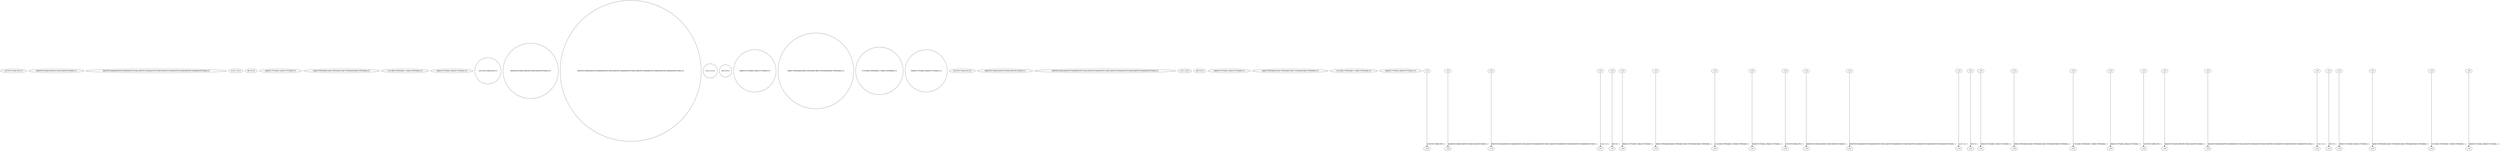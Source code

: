 digraph G {
0[label="A,BCDEFGHIJKLMN,0,0", regular="0"];
1[label="A$$$SPACE$$$B,$$$SPACE$$$C$$$SPACE$$$D,0,0", regular="0"];
2[label="$$$SPACE$$$A$$$SPACE$$$B$$$SPACE$$$,$$$SPACE$$$$$$SPACE$$$C$$$SPACE$$$$$$SPACE$$$D$$$SPACE$$$$$$SPACE$$$,0,0", regular="0"];
3[label="A_B,C_D,0,0", regular="0"];
4[label="A\B,C\D,0,0", regular="0"];
5[label="A$$$QUOTE$$$B,C$$$QUOTE$$$D,0,0", regular="0"];
6[label="A$$$COMMA$$$B,$$$COMMA$$$C$$$COMMA$$$D$$$COMMA$$$,0,0", regular="0"];
7[label="A<B,$$$COMMA$$$C>D$$$COMMA$$$,0,0", regular="0"];
8[label="A$$$QUOTE$$$];,B$$$QUOTE$$$];,0,0", regular="0"];
9[label="A,BCDEFGHIJKLMN,0,0", regular="1"];
10[label="A$$$SPACE$$$B,$$$SPACE$$$C$$$SPACE$$$D,0,0", regular="1"];
11[label="$$$SPACE$$$A$$$SPACE$$$B$$$SPACE$$$,$$$SPACE$$$$$$SPACE$$$C$$$SPACE$$$$$$SPACE$$$D$$$SPACE$$$$$$SPACE$$$,0,0", regular="1"];
12[label="A_B,C_D,0,0", regular="1"];
13[label="A\B,C\D,0,0", regular="1"];
14[label="A$$$QUOTE$$$B,C$$$QUOTE$$$D,0,0", regular="1"];
15[label="A$$$COMMA$$$B,$$$COMMA$$$C$$$COMMA$$$D$$$COMMA$$$,0,0", regular="1"];
16[label="A<B,$$$COMMA$$$C>D$$$COMMA$$$,0,0", regular="1"];
17[label="A$$$QUOTE$$$];,B$$$QUOTE$$$];,0,0", regular="1"];
18[label="A,BCDEFGHIJKLMN,0,0", regular="0"];
19[label="A$$$SPACE$$$B,$$$SPACE$$$C$$$SPACE$$$D,0,0", regular="0"];
20[label="$$$SPACE$$$A$$$SPACE$$$B$$$SPACE$$$,$$$SPACE$$$$$$SPACE$$$C$$$SPACE$$$$$$SPACE$$$D$$$SPACE$$$$$$SPACE$$$,0,0", regular="0"];
21[label="A_B,C_D,0,0", regular="0"];
22[label="A\B,C\D,0,0", regular="0"];
23[label="A$$$QUOTE$$$B,C$$$QUOTE$$$D,0,0", regular="0"];
24[label="A$$$COMMA$$$B,$$$COMMA$$$C$$$COMMA$$$D$$$COMMA$$$,0,0", regular="0"];
25[label="A<B,$$$COMMA$$$C>D$$$COMMA$$$,0,0", regular="0"];
26[label="A$$$QUOTE$$$];,B$$$QUOTE$$$];,0,0", regular="0"];
27[label=",,0,0", regular="0"];
28[label=",,0,0", regular="0"];
29[label=",,0,0", regular="0"];
30[label=",,0,0", regular="0"];
31[label=",,0,0", regular="0"];
32[label=",,0,0", regular="0"];
33[label=",,0,0", regular="0"];
34[label=",,0,0", regular="0"];
35[label=",,0,0", regular="0"];
36[label=",,0,0", regular="0"];
37[label=",,0,0", regular="0"];
38[label=",,0,0", regular="0"];
39[label=",,0,0", regular="0"];
40[label=",,0,0", regular="0"];
41[label=",,0,0", regular="0"];
42[label=",,0,0", regular="0"];
43[label=",,0,0", regular="0"];
44[label=",,0,0", regular="0"];
45[label=",,0,0", regular="0"];
46[label=",,0,0", regular="0"];
47[label=",,0,0", regular="0"];
48[label=",,0,0", regular="0"];
49[label=",,0,0", regular="0"];
50[label=",,0,0", regular="0"];
51[label=",,0,0", regular="0"];
52[label=",,0,0", regular="0"];
53[label=",,0,0", regular="0"];
54[label=",,0,0", regular="0"];
55[label=",,0,0", regular="0"];
56[label=",,0,0", regular="0"];
57[label=",,0,0", regular="0"];
58[label=",,0,0", regular="0"];
59[label=",,0,0", regular="0"];
60[label=",,0,0", regular="0"];
61[label=",,0,0", regular="0"];
62[label=",,0,0", regular="0"];
63[label=",,0,0", regular="0"];
64[label=",,0,0", regular="0"];
65[label=",,0,0", regular="0"];
66[label=",,0,0", regular="0"];
67[label=",,0,0", regular="0"];
68[label=",,0,0", regular="0"];
69[label=",,0,0", regular="0"];
70[label=",,0,0", regular="0"];
71[label=",,0,0", regular="0"];
72[label=",,0,0", regular="0"];
73[label=",,0,0", regular="0"];
74[label=",,0,0", regular="0"];
75[label=",,0,0", regular="0"];
76[label=",,0,0", regular="0"];
77[label=",,0,0", regular="0"];
78[label=",,0,0", regular="0"];
79[label=",,0,0", regular="0"];
80[label=",,0,0", regular="0"];
27->28 [label="A,BCDEFGHIJKLMN,1,1", regular="0"];
29->30 [label="A$$$SPACE$$$B,$$$SPACE$$$C$$$SPACE$$$D,1,1", regular="0"];
31->32 [label="$$$SPACE$$$A$$$SPACE$$$B$$$SPACE$$$,$$$SPACE$$$$$$SPACE$$$C$$$SPACE$$$$$$SPACE$$$D$$$SPACE$$$$$$SPACE$$$,1,1", regular="0"];
33->34 [label="A_B,C_D,1,1", regular="0"];
35->36 [label="A\B,C\D,1,1", regular="0"];
37->38 [label="A$$$QUOTE$$$B,C$$$QUOTE$$$D,1,1", regular="0"];
39->40 [label="A$$$COMMA$$$B,$$$COMMA$$$C$$$COMMA$$$D$$$COMMA$$$,1,1", regular="0"];
41->42 [label="A<B,$$$COMMA$$$C>D$$$COMMA$$$,1,1", regular="0"];
43->44 [label="A$$$QUOTE$$$];,B$$$QUOTE$$$];,1,1", regular="0"];
45->46 [label="A,BCDEFGHIJKLMN,1,1", regular="1"];
47->48 [label="A$$$SPACE$$$B,$$$SPACE$$$C$$$SPACE$$$D,1,1", regular="1"];
49->50 [label="$$$SPACE$$$A$$$SPACE$$$B$$$SPACE$$$,$$$SPACE$$$$$$SPACE$$$C$$$SPACE$$$$$$SPACE$$$D$$$SPACE$$$$$$SPACE$$$,1,1", regular="1"];
51->52 [label="A_B,C_D,1,1", regular="1"];
53->54 [label="A\B,C\D,1,1", regular="1"];
55->56 [label="A$$$QUOTE$$$B,C$$$QUOTE$$$D,1,1", regular="1"];
57->58 [label="A$$$COMMA$$$B,$$$COMMA$$$C$$$COMMA$$$D$$$COMMA$$$,1,1", regular="1"];
59->60 [label="A<B,$$$COMMA$$$C>D$$$COMMA$$$,1,1", regular="1"];
61->62 [label="A$$$QUOTE$$$];,B$$$QUOTE$$$];,1,1", regular="1"];
63->64 [label="A,BCDEFGHIJKLMN,1,1", regular="0"];
65->66 [label="A$$$SPACE$$$B,$$$SPACE$$$C$$$SPACE$$$D,1,1", regular="0"];
67->68 [label="$$$SPACE$$$A$$$SPACE$$$B$$$SPACE$$$,$$$SPACE$$$$$$SPACE$$$C$$$SPACE$$$$$$SPACE$$$D$$$SPACE$$$$$$SPACE$$$,1,1", regular="0"];
69->70 [label="A_B,C_D,1,1", regular="0"];
71->72 [label="A\B,C\D,1,1", regular="0"];
73->74 [label="A$$$QUOTE$$$B,C$$$QUOTE$$$D,1,1", regular="0"];
75->76 [label="A$$$COMMA$$$B,$$$COMMA$$$C$$$COMMA$$$D$$$COMMA$$$,1,1", regular="0"];
77->78 [label="A<B,$$$COMMA$$$C>D$$$COMMA$$$,1,1", regular="0"];
79->80 [label="A$$$QUOTE$$$];,B$$$QUOTE$$$];,1,1", regular="0"];
}
